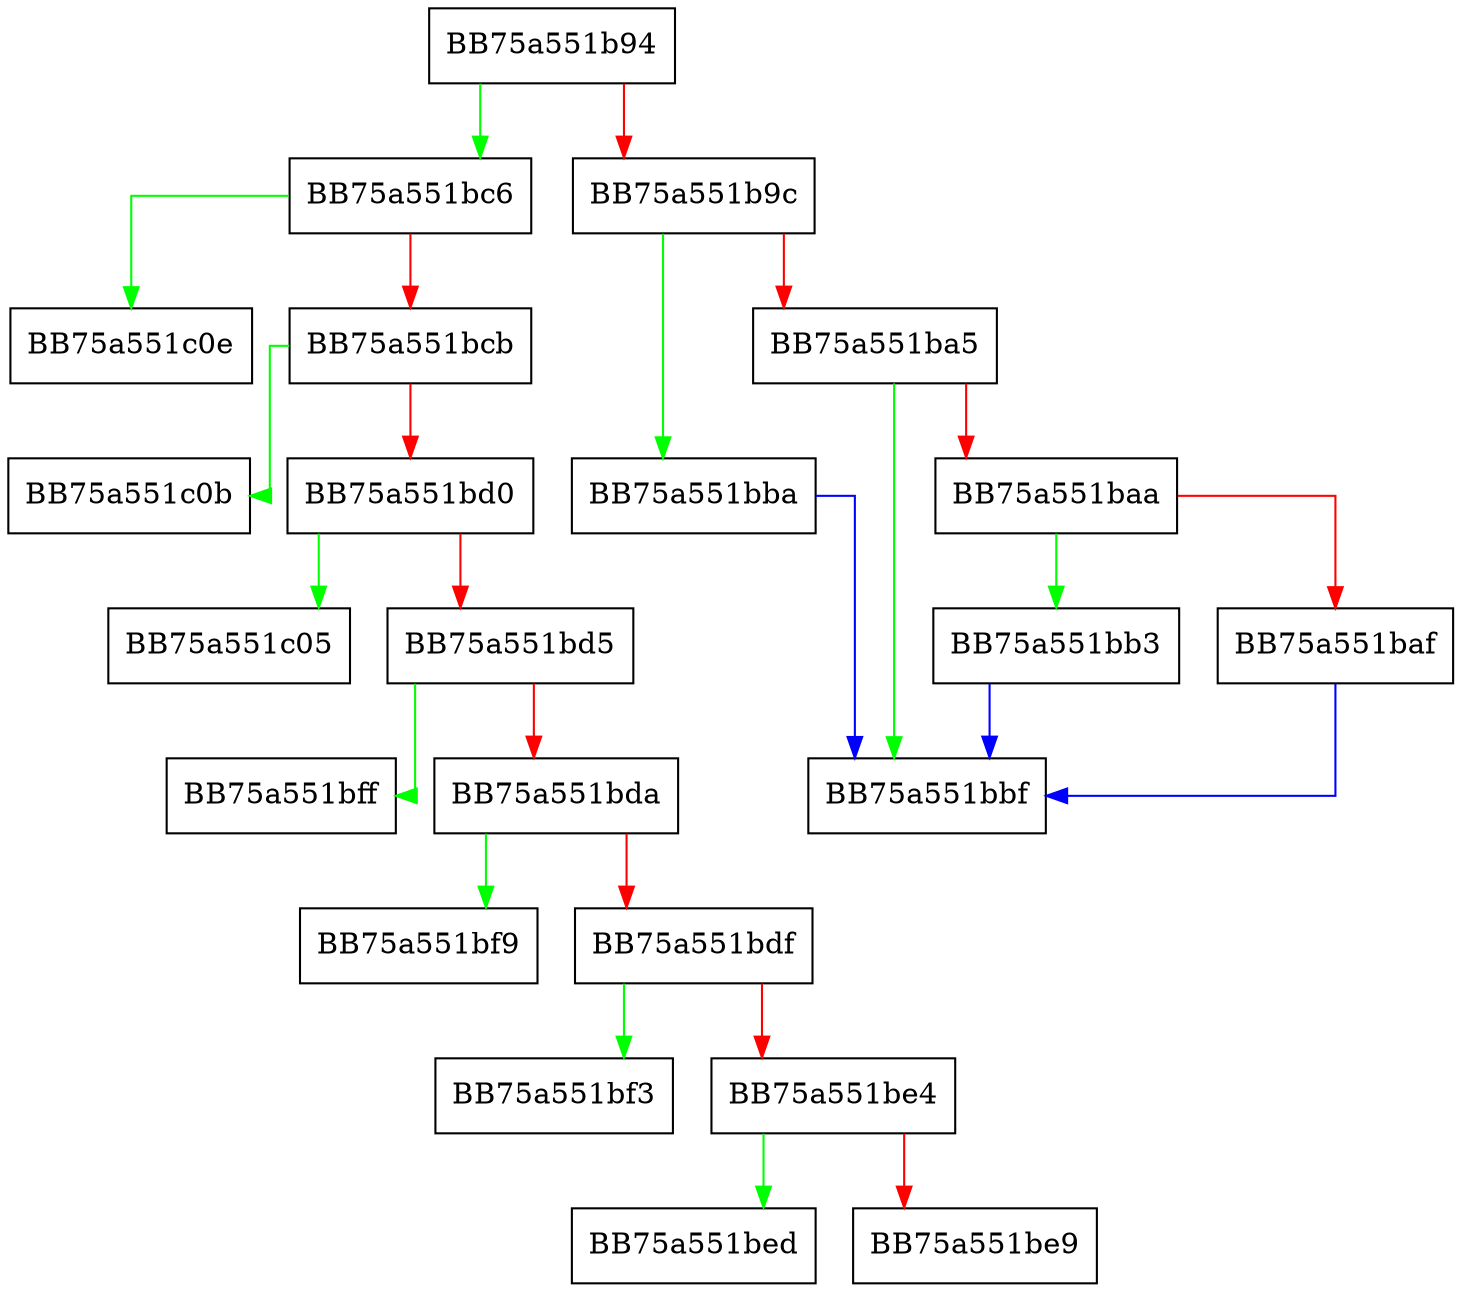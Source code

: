 digraph GetDeterminationValue {
  node [shape="box"];
  graph [splines=ortho];
  BB75a551b94 -> BB75a551bc6 [color="green"];
  BB75a551b94 -> BB75a551b9c [color="red"];
  BB75a551b9c -> BB75a551bba [color="green"];
  BB75a551b9c -> BB75a551ba5 [color="red"];
  BB75a551ba5 -> BB75a551bbf [color="green"];
  BB75a551ba5 -> BB75a551baa [color="red"];
  BB75a551baa -> BB75a551bb3 [color="green"];
  BB75a551baa -> BB75a551baf [color="red"];
  BB75a551baf -> BB75a551bbf [color="blue"];
  BB75a551bb3 -> BB75a551bbf [color="blue"];
  BB75a551bba -> BB75a551bbf [color="blue"];
  BB75a551bc6 -> BB75a551c0e [color="green"];
  BB75a551bc6 -> BB75a551bcb [color="red"];
  BB75a551bcb -> BB75a551c0b [color="green"];
  BB75a551bcb -> BB75a551bd0 [color="red"];
  BB75a551bd0 -> BB75a551c05 [color="green"];
  BB75a551bd0 -> BB75a551bd5 [color="red"];
  BB75a551bd5 -> BB75a551bff [color="green"];
  BB75a551bd5 -> BB75a551bda [color="red"];
  BB75a551bda -> BB75a551bf9 [color="green"];
  BB75a551bda -> BB75a551bdf [color="red"];
  BB75a551bdf -> BB75a551bf3 [color="green"];
  BB75a551bdf -> BB75a551be4 [color="red"];
  BB75a551be4 -> BB75a551bed [color="green"];
  BB75a551be4 -> BB75a551be9 [color="red"];
}